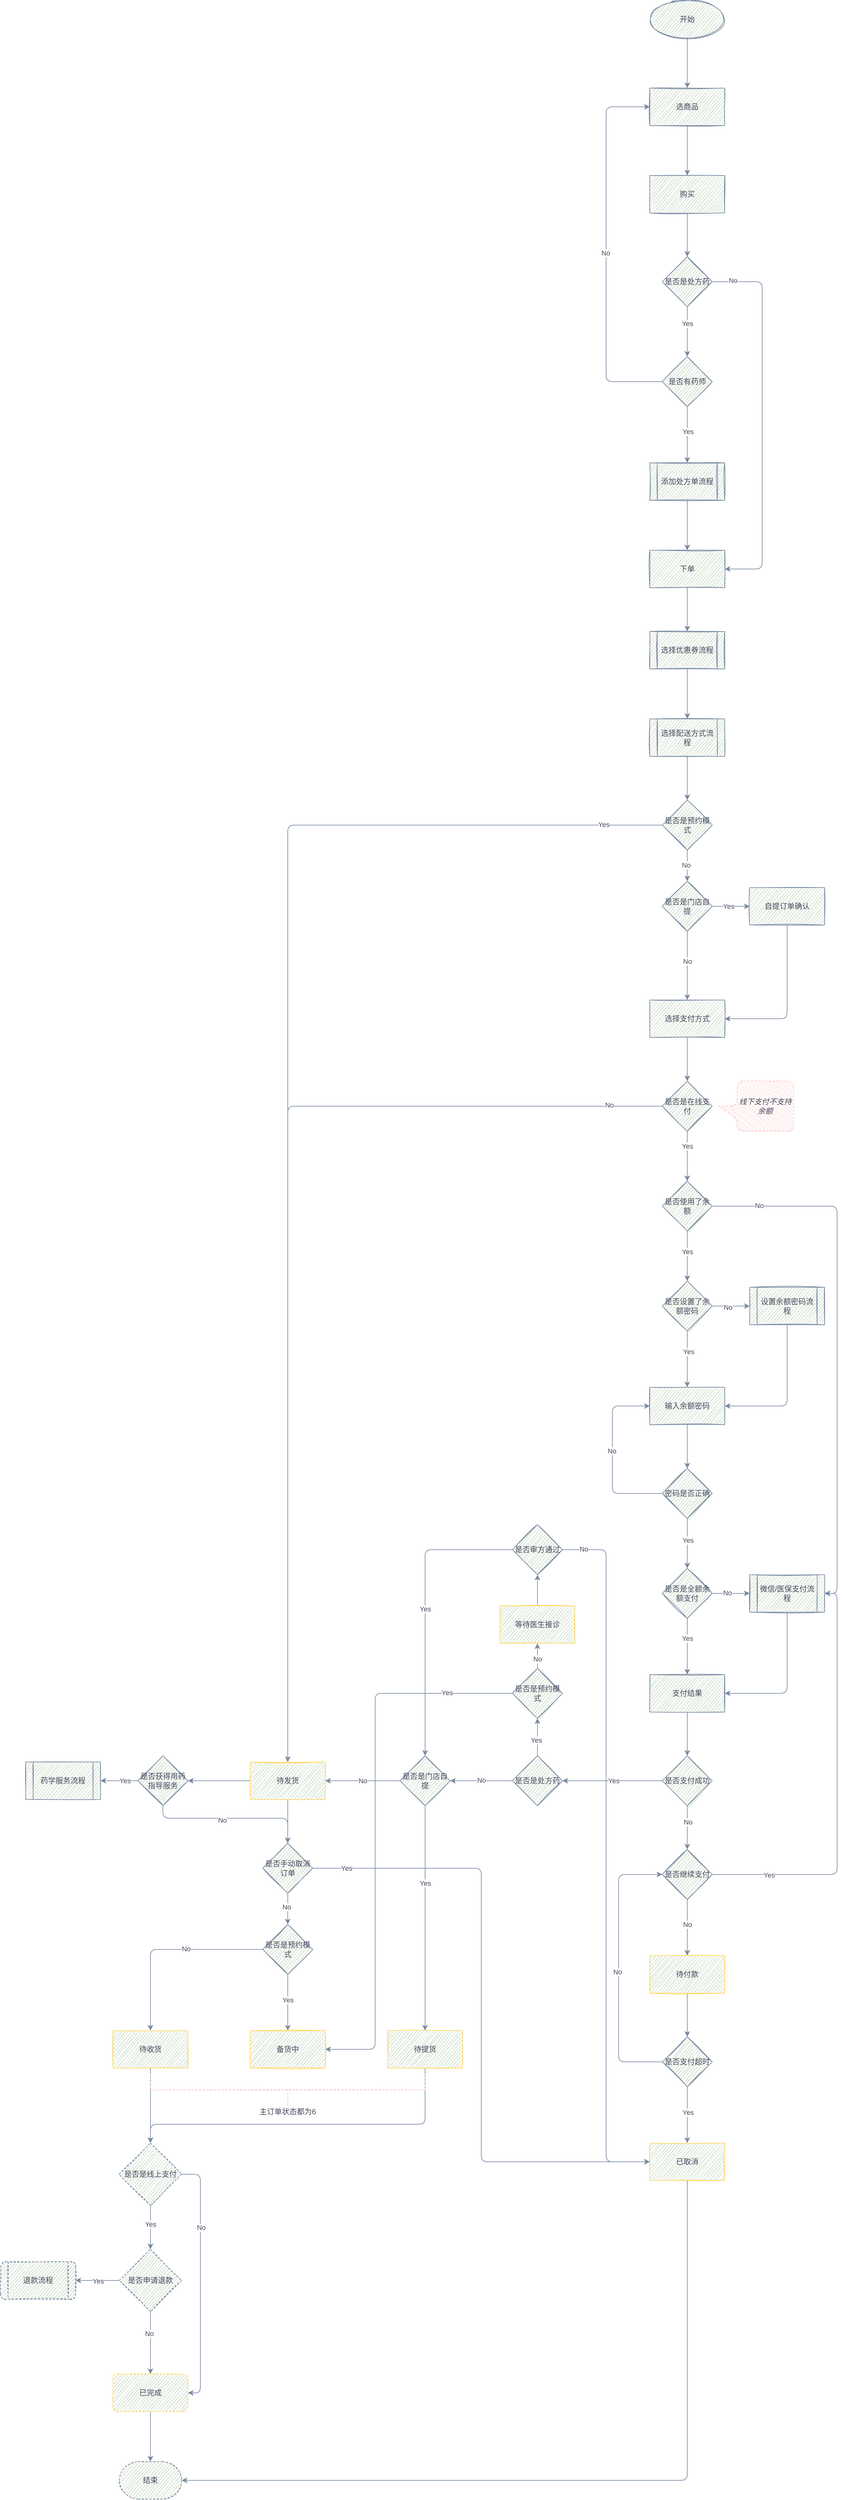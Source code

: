 <mxfile version="14.9.5" type="github">
  <diagram id="C5RBs43oDa-KdzZeNtuy" name="Page-1">
    <mxGraphModel dx="2995" dy="2121" grid="1" gridSize="10" guides="1" tooltips="1" connect="1" arrows="1" fold="1" page="1" pageScale="1" pageWidth="827" pageHeight="1169" math="0" shadow="0">
      <root>
        <mxCell id="WIyWlLk6GJQsqaUBKTNV-0" />
        <mxCell id="WIyWlLk6GJQsqaUBKTNV-1" parent="WIyWlLk6GJQsqaUBKTNV-0" />
        <mxCell id="QECgvXRe7AXAUNzWZ8xF-6" value="" style="edgeStyle=orthogonalEdgeStyle;curved=0;rounded=1;sketch=0;orthogonalLoop=1;jettySize=auto;html=1;fontColor=#46495D;strokeColor=#788AA3;fillColor=#B2C9AB;" edge="1" parent="WIyWlLk6GJQsqaUBKTNV-1" source="QECgvXRe7AXAUNzWZ8xF-1" target="QECgvXRe7AXAUNzWZ8xF-5">
          <mxGeometry relative="1" as="geometry" />
        </mxCell>
        <mxCell id="QECgvXRe7AXAUNzWZ8xF-1" value="开始" style="ellipse;whiteSpace=wrap;html=1;shadow=0;strokeWidth=1;glass=0;sketch=1;fillColor=#B2C9AB;strokeColor=#788AA3;fontColor=#46495D;" vertex="1" parent="WIyWlLk6GJQsqaUBKTNV-1">
          <mxGeometry x="160" y="-250" width="120" height="60" as="geometry" />
        </mxCell>
        <mxCell id="QECgvXRe7AXAUNzWZ8xF-8" value="" style="edgeStyle=orthogonalEdgeStyle;curved=0;rounded=1;sketch=0;orthogonalLoop=1;jettySize=auto;html=1;fontColor=#46495D;strokeColor=#788AA3;fillColor=#B2C9AB;" edge="1" parent="WIyWlLk6GJQsqaUBKTNV-1" source="QECgvXRe7AXAUNzWZ8xF-5" target="QECgvXRe7AXAUNzWZ8xF-7">
          <mxGeometry relative="1" as="geometry" />
        </mxCell>
        <mxCell id="QECgvXRe7AXAUNzWZ8xF-5" value="选商品" style="whiteSpace=wrap;html=1;shadow=0;fontColor=#46495D;strokeColor=#788AA3;strokeWidth=1;fillColor=#B2C9AB;glass=0;sketch=1;" vertex="1" parent="WIyWlLk6GJQsqaUBKTNV-1">
          <mxGeometry x="160" y="-110" width="120" height="60" as="geometry" />
        </mxCell>
        <mxCell id="QECgvXRe7AXAUNzWZ8xF-10" value="" style="edgeStyle=orthogonalEdgeStyle;curved=0;rounded=1;sketch=0;orthogonalLoop=1;jettySize=auto;html=1;fontColor=#46495D;strokeColor=#788AA3;fillColor=#B2C9AB;" edge="1" parent="WIyWlLk6GJQsqaUBKTNV-1" source="QECgvXRe7AXAUNzWZ8xF-7" target="QECgvXRe7AXAUNzWZ8xF-9">
          <mxGeometry relative="1" as="geometry" />
        </mxCell>
        <mxCell id="QECgvXRe7AXAUNzWZ8xF-7" value="购买" style="whiteSpace=wrap;html=1;shadow=0;fontColor=#46495D;strokeColor=#788AA3;strokeWidth=1;fillColor=#B2C9AB;glass=0;sketch=1;" vertex="1" parent="WIyWlLk6GJQsqaUBKTNV-1">
          <mxGeometry x="160" y="30" width="120" height="60" as="geometry" />
        </mxCell>
        <mxCell id="QECgvXRe7AXAUNzWZ8xF-14" value="" style="edgeStyle=orthogonalEdgeStyle;curved=0;rounded=1;sketch=0;orthogonalLoop=1;jettySize=auto;html=1;fontColor=#46495D;strokeColor=#788AA3;fillColor=#B2C9AB;" edge="1" parent="WIyWlLk6GJQsqaUBKTNV-1" source="QECgvXRe7AXAUNzWZ8xF-9" target="QECgvXRe7AXAUNzWZ8xF-13">
          <mxGeometry relative="1" as="geometry" />
        </mxCell>
        <mxCell id="QECgvXRe7AXAUNzWZ8xF-18" value="Yes" style="edgeLabel;html=1;align=center;verticalAlign=middle;resizable=0;points=[];fontColor=#46495D;" vertex="1" connectable="0" parent="QECgvXRe7AXAUNzWZ8xF-14">
          <mxGeometry x="-0.319" relative="1" as="geometry">
            <mxPoint as="offset" />
          </mxGeometry>
        </mxCell>
        <mxCell id="QECgvXRe7AXAUNzWZ8xF-26" style="edgeStyle=orthogonalEdgeStyle;curved=0;rounded=1;sketch=0;orthogonalLoop=1;jettySize=auto;html=1;fontColor=#46495D;strokeColor=#788AA3;fillColor=#B2C9AB;entryX=1;entryY=0.5;entryDx=0;entryDy=0;" edge="1" parent="WIyWlLk6GJQsqaUBKTNV-1" source="QECgvXRe7AXAUNzWZ8xF-9" target="QECgvXRe7AXAUNzWZ8xF-24">
          <mxGeometry relative="1" as="geometry">
            <mxPoint x="330" y="870" as="targetPoint" />
            <Array as="points">
              <mxPoint x="340" y="200" />
              <mxPoint x="340" y="660" />
            </Array>
          </mxGeometry>
        </mxCell>
        <mxCell id="QECgvXRe7AXAUNzWZ8xF-122" value="No" style="edgeLabel;html=1;align=center;verticalAlign=middle;resizable=0;points=[];fontColor=#46495D;" vertex="1" connectable="0" parent="QECgvXRe7AXAUNzWZ8xF-26">
          <mxGeometry x="-0.892" y="2" relative="1" as="geometry">
            <mxPoint as="offset" />
          </mxGeometry>
        </mxCell>
        <mxCell id="QECgvXRe7AXAUNzWZ8xF-9" value="是否是处方药" style="rhombus;whiteSpace=wrap;html=1;shadow=0;fontColor=#46495D;strokeColor=#788AA3;strokeWidth=1;fillColor=#B2C9AB;glass=0;sketch=1;" vertex="1" parent="WIyWlLk6GJQsqaUBKTNV-1">
          <mxGeometry x="180" y="160" width="80" height="80" as="geometry" />
        </mxCell>
        <mxCell id="QECgvXRe7AXAUNzWZ8xF-19" style="edgeStyle=orthogonalEdgeStyle;curved=0;rounded=1;sketch=0;orthogonalLoop=1;jettySize=auto;html=1;fontColor=#46495D;strokeColor=#788AA3;fillColor=#B2C9AB;" edge="1" parent="WIyWlLk6GJQsqaUBKTNV-1" source="QECgvXRe7AXAUNzWZ8xF-13" target="QECgvXRe7AXAUNzWZ8xF-5">
          <mxGeometry relative="1" as="geometry">
            <mxPoint x="90" y="-70" as="targetPoint" />
            <Array as="points">
              <mxPoint x="90" y="360" />
              <mxPoint x="90" y="-80" />
            </Array>
          </mxGeometry>
        </mxCell>
        <mxCell id="QECgvXRe7AXAUNzWZ8xF-20" value="No" style="edgeLabel;html=1;align=center;verticalAlign=middle;resizable=0;points=[];fontColor=#46495D;" vertex="1" connectable="0" parent="QECgvXRe7AXAUNzWZ8xF-19">
          <mxGeometry x="-0.014" y="1" relative="1" as="geometry">
            <mxPoint as="offset" />
          </mxGeometry>
        </mxCell>
        <mxCell id="QECgvXRe7AXAUNzWZ8xF-23" value="" style="edgeStyle=orthogonalEdgeStyle;curved=0;rounded=1;sketch=0;orthogonalLoop=1;jettySize=auto;html=1;fontColor=#46495D;strokeColor=#788AA3;fillColor=#B2C9AB;" edge="1" parent="WIyWlLk6GJQsqaUBKTNV-1" source="QECgvXRe7AXAUNzWZ8xF-13" target="QECgvXRe7AXAUNzWZ8xF-22">
          <mxGeometry relative="1" as="geometry" />
        </mxCell>
        <mxCell id="QECgvXRe7AXAUNzWZ8xF-123" value="Yes" style="edgeLabel;html=1;align=center;verticalAlign=middle;resizable=0;points=[];fontColor=#46495D;" vertex="1" connectable="0" parent="QECgvXRe7AXAUNzWZ8xF-23">
          <mxGeometry x="-0.111" y="1" relative="1" as="geometry">
            <mxPoint as="offset" />
          </mxGeometry>
        </mxCell>
        <mxCell id="QECgvXRe7AXAUNzWZ8xF-13" value="是否有药师" style="rhombus;whiteSpace=wrap;html=1;shadow=0;fontColor=#46495D;strokeColor=#788AA3;strokeWidth=1;fillColor=#B2C9AB;glass=0;sketch=1;" vertex="1" parent="WIyWlLk6GJQsqaUBKTNV-1">
          <mxGeometry x="180" y="320" width="80" height="80" as="geometry" />
        </mxCell>
        <mxCell id="QECgvXRe7AXAUNzWZ8xF-25" value="" style="edgeStyle=orthogonalEdgeStyle;curved=0;rounded=1;sketch=0;orthogonalLoop=1;jettySize=auto;html=1;fontColor=#46495D;strokeColor=#788AA3;fillColor=#B2C9AB;" edge="1" parent="WIyWlLk6GJQsqaUBKTNV-1" source="QECgvXRe7AXAUNzWZ8xF-22" target="QECgvXRe7AXAUNzWZ8xF-24">
          <mxGeometry relative="1" as="geometry" />
        </mxCell>
        <mxCell id="QECgvXRe7AXAUNzWZ8xF-22" value="添加处方单流程" style="shape=process;whiteSpace=wrap;html=1;backgroundOutline=1;shadow=0;fontColor=#46495D;strokeColor=#788AA3;strokeWidth=1;fillColor=#B2C9AB;glass=0;sketch=1;" vertex="1" parent="WIyWlLk6GJQsqaUBKTNV-1">
          <mxGeometry x="160" y="490" width="120" height="60" as="geometry" />
        </mxCell>
        <mxCell id="QECgvXRe7AXAUNzWZ8xF-114" style="edgeStyle=orthogonalEdgeStyle;curved=0;rounded=1;sketch=0;orthogonalLoop=1;jettySize=auto;html=1;entryX=0.5;entryY=0;entryDx=0;entryDy=0;fontColor=#46495D;strokeColor=#788AA3;fillColor=#B2C9AB;" edge="1" parent="WIyWlLk6GJQsqaUBKTNV-1" source="QECgvXRe7AXAUNzWZ8xF-24" target="QECgvXRe7AXAUNzWZ8xF-33">
          <mxGeometry relative="1" as="geometry" />
        </mxCell>
        <mxCell id="QECgvXRe7AXAUNzWZ8xF-24" value="下单" style="whiteSpace=wrap;html=1;shadow=0;fontColor=#46495D;strokeColor=#788AA3;strokeWidth=1;fillColor=#B2C9AB;glass=0;sketch=1;" vertex="1" parent="WIyWlLk6GJQsqaUBKTNV-1">
          <mxGeometry x="160" y="630" width="120" height="60" as="geometry" />
        </mxCell>
        <mxCell id="QECgvXRe7AXAUNzWZ8xF-140" value="" style="edgeStyle=orthogonalEdgeStyle;curved=0;rounded=1;sketch=0;orthogonalLoop=1;jettySize=auto;html=1;fontColor=#46495D;strokeColor=#788AA3;fillColor=#B2C9AB;" edge="1" parent="WIyWlLk6GJQsqaUBKTNV-1" source="QECgvXRe7AXAUNzWZ8xF-33" target="QECgvXRe7AXAUNzWZ8xF-139">
          <mxGeometry relative="1" as="geometry" />
        </mxCell>
        <mxCell id="QECgvXRe7AXAUNzWZ8xF-33" value="选择优惠券流程" style="shape=process;whiteSpace=wrap;html=1;backgroundOutline=1;shadow=0;fontColor=#46495D;strokeColor=#788AA3;strokeWidth=1;fillColor=#B2C9AB;glass=0;sketch=1;" vertex="1" parent="WIyWlLk6GJQsqaUBKTNV-1">
          <mxGeometry x="160" y="760" width="120" height="60" as="geometry" />
        </mxCell>
        <mxCell id="QECgvXRe7AXAUNzWZ8xF-42" value="" style="edgeStyle=orthogonalEdgeStyle;curved=0;rounded=1;sketch=0;orthogonalLoop=1;jettySize=auto;html=1;fontColor=#46495D;strokeColor=#788AA3;fillColor=#B2C9AB;" edge="1" parent="WIyWlLk6GJQsqaUBKTNV-1" source="QECgvXRe7AXAUNzWZ8xF-35" target="QECgvXRe7AXAUNzWZ8xF-41">
          <mxGeometry relative="1" as="geometry" />
        </mxCell>
        <mxCell id="QECgvXRe7AXAUNzWZ8xF-35" value="选择支付方式" style="whiteSpace=wrap;html=1;shadow=0;fontColor=#46495D;strokeColor=#788AA3;strokeWidth=1;fillColor=#B2C9AB;glass=0;sketch=1;" vertex="1" parent="WIyWlLk6GJQsqaUBKTNV-1">
          <mxGeometry x="160" y="1350" width="120" height="60" as="geometry" />
        </mxCell>
        <mxCell id="QECgvXRe7AXAUNzWZ8xF-47" value="" style="edgeStyle=orthogonalEdgeStyle;curved=0;rounded=1;sketch=0;orthogonalLoop=1;jettySize=auto;html=1;fontColor=#46495D;strokeColor=#788AA3;fillColor=#B2C9AB;" edge="1" parent="WIyWlLk6GJQsqaUBKTNV-1" source="QECgvXRe7AXAUNzWZ8xF-41" target="QECgvXRe7AXAUNzWZ8xF-46">
          <mxGeometry relative="1" as="geometry" />
        </mxCell>
        <mxCell id="QECgvXRe7AXAUNzWZ8xF-48" value="Yes" style="edgeLabel;html=1;align=center;verticalAlign=middle;resizable=0;points=[];fontColor=#46495D;" vertex="1" connectable="0" parent="QECgvXRe7AXAUNzWZ8xF-47">
          <mxGeometry x="-0.407" y="1" relative="1" as="geometry">
            <mxPoint x="-1" as="offset" />
          </mxGeometry>
        </mxCell>
        <mxCell id="QECgvXRe7AXAUNzWZ8xF-111" style="edgeStyle=orthogonalEdgeStyle;curved=0;rounded=1;sketch=0;orthogonalLoop=1;jettySize=auto;html=1;fontColor=#46495D;strokeColor=#788AA3;fillColor=#B2C9AB;entryX=0.5;entryY=0;entryDx=0;entryDy=0;" edge="1" parent="WIyWlLk6GJQsqaUBKTNV-1" source="QECgvXRe7AXAUNzWZ8xF-41" target="QECgvXRe7AXAUNzWZ8xF-108">
          <mxGeometry relative="1" as="geometry">
            <mxPoint x="40" y="2230" as="targetPoint" />
          </mxGeometry>
        </mxCell>
        <mxCell id="QECgvXRe7AXAUNzWZ8xF-112" value="No" style="edgeLabel;html=1;align=center;verticalAlign=middle;resizable=0;points=[];fontColor=#46495D;" vertex="1" connectable="0" parent="QECgvXRe7AXAUNzWZ8xF-111">
          <mxGeometry x="-0.897" y="-2" relative="1" as="geometry">
            <mxPoint as="offset" />
          </mxGeometry>
        </mxCell>
        <mxCell id="QECgvXRe7AXAUNzWZ8xF-41" value="是否是在线支付" style="rhombus;whiteSpace=wrap;html=1;shadow=0;fontColor=#46495D;strokeColor=#788AA3;strokeWidth=1;fillColor=#B2C9AB;glass=0;sketch=1;" vertex="1" parent="WIyWlLk6GJQsqaUBKTNV-1">
          <mxGeometry x="180" y="1480" width="80" height="80" as="geometry" />
        </mxCell>
        <mxCell id="QECgvXRe7AXAUNzWZ8xF-52" value="" style="edgeStyle=orthogonalEdgeStyle;curved=0;rounded=1;sketch=0;orthogonalLoop=1;jettySize=auto;html=1;fontColor=#46495D;strokeColor=#788AA3;fillColor=#B2C9AB;" edge="1" parent="WIyWlLk6GJQsqaUBKTNV-1" source="QECgvXRe7AXAUNzWZ8xF-46" target="QECgvXRe7AXAUNzWZ8xF-51">
          <mxGeometry relative="1" as="geometry" />
        </mxCell>
        <mxCell id="QECgvXRe7AXAUNzWZ8xF-53" value="Yes" style="edgeLabel;html=1;align=center;verticalAlign=middle;resizable=0;points=[];fontColor=#46495D;" vertex="1" connectable="0" parent="QECgvXRe7AXAUNzWZ8xF-52">
          <mxGeometry x="-0.172" relative="1" as="geometry">
            <mxPoint as="offset" />
          </mxGeometry>
        </mxCell>
        <mxCell id="QECgvXRe7AXAUNzWZ8xF-84" style="edgeStyle=orthogonalEdgeStyle;curved=0;rounded=1;sketch=0;orthogonalLoop=1;jettySize=auto;html=1;fontColor=#46495D;strokeColor=#788AA3;fillColor=#B2C9AB;entryX=1;entryY=0.5;entryDx=0;entryDy=0;" edge="1" parent="WIyWlLk6GJQsqaUBKTNV-1" source="QECgvXRe7AXAUNzWZ8xF-46" target="QECgvXRe7AXAUNzWZ8xF-81">
          <mxGeometry relative="1" as="geometry">
            <mxPoint x="520" y="2290" as="targetPoint" />
          </mxGeometry>
        </mxCell>
        <mxCell id="QECgvXRe7AXAUNzWZ8xF-86" value="No" style="edgeLabel;html=1;align=center;verticalAlign=middle;resizable=0;points=[];fontColor=#46495D;" vertex="1" connectable="0" parent="QECgvXRe7AXAUNzWZ8xF-84">
          <mxGeometry x="-0.821" y="1" relative="1" as="geometry">
            <mxPoint as="offset" />
          </mxGeometry>
        </mxCell>
        <mxCell id="QECgvXRe7AXAUNzWZ8xF-46" value="是否使用了余额" style="rhombus;whiteSpace=wrap;html=1;shadow=0;fontColor=#46495D;strokeColor=#788AA3;strokeWidth=1;fillColor=#B2C9AB;glass=0;sketch=1;" vertex="1" parent="WIyWlLk6GJQsqaUBKTNV-1">
          <mxGeometry x="180" y="1640" width="80" height="80" as="geometry" />
        </mxCell>
        <mxCell id="QECgvXRe7AXAUNzWZ8xF-62" value="" style="edgeStyle=orthogonalEdgeStyle;curved=0;rounded=1;sketch=0;orthogonalLoop=1;jettySize=auto;html=1;fontColor=#46495D;strokeColor=#788AA3;fillColor=#B2C9AB;" edge="1" parent="WIyWlLk6GJQsqaUBKTNV-1" source="QECgvXRe7AXAUNzWZ8xF-51" target="QECgvXRe7AXAUNzWZ8xF-61">
          <mxGeometry relative="1" as="geometry" />
        </mxCell>
        <mxCell id="QECgvXRe7AXAUNzWZ8xF-63" value="Yes" style="edgeLabel;html=1;align=center;verticalAlign=middle;resizable=0;points=[];fontColor=#46495D;" vertex="1" connectable="0" parent="QECgvXRe7AXAUNzWZ8xF-62">
          <mxGeometry x="-0.264" y="2" relative="1" as="geometry">
            <mxPoint as="offset" />
          </mxGeometry>
        </mxCell>
        <mxCell id="QECgvXRe7AXAUNzWZ8xF-65" value="" style="edgeStyle=orthogonalEdgeStyle;curved=0;rounded=1;sketch=0;orthogonalLoop=1;jettySize=auto;html=1;fontColor=#46495D;strokeColor=#788AA3;fillColor=#B2C9AB;" edge="1" parent="WIyWlLk6GJQsqaUBKTNV-1" source="QECgvXRe7AXAUNzWZ8xF-51" target="QECgvXRe7AXAUNzWZ8xF-64">
          <mxGeometry relative="1" as="geometry" />
        </mxCell>
        <mxCell id="QECgvXRe7AXAUNzWZ8xF-232" value="No" style="edgeLabel;html=1;align=center;verticalAlign=middle;resizable=0;points=[];fontColor=#46495D;" vertex="1" connectable="0" parent="QECgvXRe7AXAUNzWZ8xF-65">
          <mxGeometry x="-0.167" y="-2" relative="1" as="geometry">
            <mxPoint as="offset" />
          </mxGeometry>
        </mxCell>
        <mxCell id="QECgvXRe7AXAUNzWZ8xF-51" value="是否设置了余额密码" style="rhombus;whiteSpace=wrap;html=1;shadow=0;fontColor=#46495D;strokeColor=#788AA3;strokeWidth=1;fillColor=#B2C9AB;glass=0;sketch=1;" vertex="1" parent="WIyWlLk6GJQsqaUBKTNV-1">
          <mxGeometry x="180" y="1800" width="80" height="80" as="geometry" />
        </mxCell>
        <mxCell id="QECgvXRe7AXAUNzWZ8xF-68" value="" style="edgeStyle=orthogonalEdgeStyle;curved=0;rounded=1;sketch=0;orthogonalLoop=1;jettySize=auto;html=1;fontColor=#46495D;strokeColor=#788AA3;fillColor=#B2C9AB;" edge="1" parent="WIyWlLk6GJQsqaUBKTNV-1" source="QECgvXRe7AXAUNzWZ8xF-61" target="QECgvXRe7AXAUNzWZ8xF-67">
          <mxGeometry relative="1" as="geometry" />
        </mxCell>
        <mxCell id="QECgvXRe7AXAUNzWZ8xF-61" value="输入余额密码" style="whiteSpace=wrap;html=1;shadow=0;fontColor=#46495D;strokeColor=#788AA3;strokeWidth=1;fillColor=#B2C9AB;glass=0;sketch=1;" vertex="1" parent="WIyWlLk6GJQsqaUBKTNV-1">
          <mxGeometry x="160" y="1970" width="120" height="60" as="geometry" />
        </mxCell>
        <mxCell id="QECgvXRe7AXAUNzWZ8xF-66" style="edgeStyle=orthogonalEdgeStyle;curved=0;rounded=1;sketch=0;orthogonalLoop=1;jettySize=auto;html=1;fontColor=#46495D;strokeColor=#788AA3;fillColor=#B2C9AB;entryX=1;entryY=0.5;entryDx=0;entryDy=0;" edge="1" parent="WIyWlLk6GJQsqaUBKTNV-1" source="QECgvXRe7AXAUNzWZ8xF-64" target="QECgvXRe7AXAUNzWZ8xF-61">
          <mxGeometry relative="1" as="geometry">
            <mxPoint x="380" y="2000" as="targetPoint" />
            <Array as="points">
              <mxPoint x="380" y="2000" />
            </Array>
          </mxGeometry>
        </mxCell>
        <mxCell id="QECgvXRe7AXAUNzWZ8xF-64" value="设置余额密码流程" style="shape=process;whiteSpace=wrap;html=1;backgroundOutline=1;shadow=0;fontColor=#46495D;strokeColor=#788AA3;strokeWidth=1;fillColor=#B2C9AB;glass=0;sketch=1;" vertex="1" parent="WIyWlLk6GJQsqaUBKTNV-1">
          <mxGeometry x="320" y="1810" width="120" height="60" as="geometry" />
        </mxCell>
        <mxCell id="QECgvXRe7AXAUNzWZ8xF-71" value="" style="edgeStyle=orthogonalEdgeStyle;curved=0;rounded=1;sketch=0;orthogonalLoop=1;jettySize=auto;html=1;fontColor=#46495D;strokeColor=#788AA3;fillColor=#B2C9AB;" edge="1" parent="WIyWlLk6GJQsqaUBKTNV-1" source="QECgvXRe7AXAUNzWZ8xF-67" target="QECgvXRe7AXAUNzWZ8xF-70">
          <mxGeometry relative="1" as="geometry" />
        </mxCell>
        <mxCell id="QECgvXRe7AXAUNzWZ8xF-72" value="Yes" style="edgeLabel;html=1;align=center;verticalAlign=middle;resizable=0;points=[];fontColor=#46495D;" vertex="1" connectable="0" parent="QECgvXRe7AXAUNzWZ8xF-71">
          <mxGeometry x="-0.143" y="1" relative="1" as="geometry">
            <mxPoint as="offset" />
          </mxGeometry>
        </mxCell>
        <mxCell id="QECgvXRe7AXAUNzWZ8xF-74" style="edgeStyle=orthogonalEdgeStyle;curved=0;rounded=1;sketch=0;orthogonalLoop=1;jettySize=auto;html=1;fontColor=#46495D;strokeColor=#788AA3;fillColor=#B2C9AB;" edge="1" parent="WIyWlLk6GJQsqaUBKTNV-1" source="QECgvXRe7AXAUNzWZ8xF-67">
          <mxGeometry relative="1" as="geometry">
            <mxPoint x="160" y="2000" as="targetPoint" />
            <Array as="points">
              <mxPoint x="100" y="2140" />
            </Array>
          </mxGeometry>
        </mxCell>
        <mxCell id="QECgvXRe7AXAUNzWZ8xF-75" value="No" style="edgeLabel;html=1;align=center;verticalAlign=middle;resizable=0;points=[];fontColor=#46495D;" vertex="1" connectable="0" parent="QECgvXRe7AXAUNzWZ8xF-74">
          <mxGeometry x="0.058" y="1" relative="1" as="geometry">
            <mxPoint as="offset" />
          </mxGeometry>
        </mxCell>
        <mxCell id="QECgvXRe7AXAUNzWZ8xF-67" value="密码是否正确" style="rhombus;whiteSpace=wrap;html=1;shadow=0;fontColor=#46495D;strokeColor=#788AA3;strokeWidth=1;fillColor=#B2C9AB;glass=0;sketch=1;" vertex="1" parent="WIyWlLk6GJQsqaUBKTNV-1">
          <mxGeometry x="180" y="2100" width="80" height="80" as="geometry" />
        </mxCell>
        <mxCell id="QECgvXRe7AXAUNzWZ8xF-77" value="" style="edgeStyle=orthogonalEdgeStyle;curved=0;rounded=1;sketch=0;orthogonalLoop=1;jettySize=auto;html=1;fontColor=#46495D;strokeColor=#788AA3;fillColor=#B2C9AB;" edge="1" parent="WIyWlLk6GJQsqaUBKTNV-1" source="QECgvXRe7AXAUNzWZ8xF-70" target="QECgvXRe7AXAUNzWZ8xF-76">
          <mxGeometry relative="1" as="geometry" />
        </mxCell>
        <mxCell id="QECgvXRe7AXAUNzWZ8xF-78" value="Yes" style="edgeLabel;html=1;align=center;verticalAlign=middle;resizable=0;points=[];fontColor=#46495D;" vertex="1" connectable="0" parent="QECgvXRe7AXAUNzWZ8xF-77">
          <mxGeometry x="-0.29" relative="1" as="geometry">
            <mxPoint as="offset" />
          </mxGeometry>
        </mxCell>
        <mxCell id="QECgvXRe7AXAUNzWZ8xF-82" value="" style="edgeStyle=orthogonalEdgeStyle;curved=0;rounded=1;sketch=0;orthogonalLoop=1;jettySize=auto;html=1;fontColor=#46495D;strokeColor=#788AA3;fillColor=#B2C9AB;" edge="1" parent="WIyWlLk6GJQsqaUBKTNV-1" source="QECgvXRe7AXAUNzWZ8xF-70" target="QECgvXRe7AXAUNzWZ8xF-81">
          <mxGeometry relative="1" as="geometry" />
        </mxCell>
        <mxCell id="QECgvXRe7AXAUNzWZ8xF-83" value="No" style="edgeLabel;html=1;align=center;verticalAlign=middle;resizable=0;points=[];fontColor=#46495D;" vertex="1" connectable="0" parent="QECgvXRe7AXAUNzWZ8xF-82">
          <mxGeometry x="-0.222" y="1" relative="1" as="geometry">
            <mxPoint as="offset" />
          </mxGeometry>
        </mxCell>
        <mxCell id="QECgvXRe7AXAUNzWZ8xF-70" value="是否是全额余额支付" style="rhombus;whiteSpace=wrap;html=1;shadow=0;fontColor=#46495D;strokeColor=#788AA3;strokeWidth=1;fillColor=#B2C9AB;glass=0;sketch=1;" vertex="1" parent="WIyWlLk6GJQsqaUBKTNV-1">
          <mxGeometry x="180" y="2260" width="80" height="80" as="geometry" />
        </mxCell>
        <mxCell id="QECgvXRe7AXAUNzWZ8xF-105" value="" style="edgeStyle=orthogonalEdgeStyle;curved=0;rounded=1;sketch=0;orthogonalLoop=1;jettySize=auto;html=1;fontColor=#46495D;strokeColor=#788AA3;fillColor=#B2C9AB;" edge="1" parent="WIyWlLk6GJQsqaUBKTNV-1" source="QECgvXRe7AXAUNzWZ8xF-76" target="QECgvXRe7AXAUNzWZ8xF-104">
          <mxGeometry relative="1" as="geometry" />
        </mxCell>
        <mxCell id="QECgvXRe7AXAUNzWZ8xF-76" value="支付结果" style="whiteSpace=wrap;html=1;shadow=0;fontColor=#46495D;strokeColor=#788AA3;strokeWidth=1;fillColor=#B2C9AB;glass=0;sketch=1;" vertex="1" parent="WIyWlLk6GJQsqaUBKTNV-1">
          <mxGeometry x="160" y="2430" width="120" height="60" as="geometry" />
        </mxCell>
        <mxCell id="QECgvXRe7AXAUNzWZ8xF-87" style="edgeStyle=orthogonalEdgeStyle;curved=0;rounded=1;sketch=0;orthogonalLoop=1;jettySize=auto;html=1;fontColor=#46495D;strokeColor=#788AA3;fillColor=#B2C9AB;entryX=1;entryY=0.5;entryDx=0;entryDy=0;" edge="1" parent="WIyWlLk6GJQsqaUBKTNV-1" source="QECgvXRe7AXAUNzWZ8xF-81" target="QECgvXRe7AXAUNzWZ8xF-76">
          <mxGeometry relative="1" as="geometry">
            <mxPoint x="370" y="2520" as="targetPoint" />
            <Array as="points">
              <mxPoint x="380" y="2460" />
            </Array>
          </mxGeometry>
        </mxCell>
        <mxCell id="QECgvXRe7AXAUNzWZ8xF-81" value="微信/医保支付流程" style="shape=process;whiteSpace=wrap;html=1;backgroundOutline=1;shadow=0;fontColor=#46495D;strokeColor=#788AA3;strokeWidth=1;fillColor=#B2C9AB;glass=0;sketch=1;" vertex="1" parent="WIyWlLk6GJQsqaUBKTNV-1">
          <mxGeometry x="320" y="2270" width="120" height="60" as="geometry" />
        </mxCell>
        <mxCell id="QECgvXRe7AXAUNzWZ8xF-93" value="" style="edgeStyle=orthogonalEdgeStyle;curved=0;rounded=1;sketch=0;orthogonalLoop=1;jettySize=auto;html=1;fontColor=#46495D;strokeColor=#788AA3;fillColor=#B2C9AB;" edge="1" parent="WIyWlLk6GJQsqaUBKTNV-1" source="QECgvXRe7AXAUNzWZ8xF-88" target="QECgvXRe7AXAUNzWZ8xF-92">
          <mxGeometry relative="1" as="geometry" />
        </mxCell>
        <mxCell id="QECgvXRe7AXAUNzWZ8xF-95" value="No" style="edgeLabel;html=1;align=center;verticalAlign=middle;resizable=0;points=[];fontColor=#46495D;" vertex="1" connectable="0" parent="QECgvXRe7AXAUNzWZ8xF-93">
          <mxGeometry x="-0.111" relative="1" as="geometry">
            <mxPoint as="offset" />
          </mxGeometry>
        </mxCell>
        <mxCell id="QECgvXRe7AXAUNzWZ8xF-94" style="edgeStyle=orthogonalEdgeStyle;curved=0;rounded=1;sketch=0;orthogonalLoop=1;jettySize=auto;html=1;entryX=1;entryY=0.5;entryDx=0;entryDy=0;fontColor=#46495D;strokeColor=#788AA3;fillColor=#B2C9AB;" edge="1" parent="WIyWlLk6GJQsqaUBKTNV-1" source="QECgvXRe7AXAUNzWZ8xF-88" target="QECgvXRe7AXAUNzWZ8xF-81">
          <mxGeometry relative="1" as="geometry" />
        </mxCell>
        <mxCell id="QECgvXRe7AXAUNzWZ8xF-96" value="Yes" style="edgeLabel;html=1;align=center;verticalAlign=middle;resizable=0;points=[];fontColor=#46495D;" vertex="1" connectable="0" parent="QECgvXRe7AXAUNzWZ8xF-94">
          <mxGeometry x="-0.73" y="-1" relative="1" as="geometry">
            <mxPoint as="offset" />
          </mxGeometry>
        </mxCell>
        <mxCell id="QECgvXRe7AXAUNzWZ8xF-88" value="是否继续支付" style="rhombus;whiteSpace=wrap;html=1;shadow=0;fontColor=#46495D;strokeColor=#788AA3;strokeWidth=1;fillColor=#B2C9AB;glass=0;sketch=1;" vertex="1" parent="WIyWlLk6GJQsqaUBKTNV-1">
          <mxGeometry x="180" y="2710" width="80" height="80" as="geometry" />
        </mxCell>
        <mxCell id="QECgvXRe7AXAUNzWZ8xF-98" value="" style="edgeStyle=orthogonalEdgeStyle;curved=0;rounded=1;sketch=0;orthogonalLoop=1;jettySize=auto;html=1;fontColor=#46495D;strokeColor=#788AA3;fillColor=#B2C9AB;" edge="1" parent="WIyWlLk6GJQsqaUBKTNV-1" source="QECgvXRe7AXAUNzWZ8xF-92" target="QECgvXRe7AXAUNzWZ8xF-97">
          <mxGeometry relative="1" as="geometry" />
        </mxCell>
        <mxCell id="QECgvXRe7AXAUNzWZ8xF-92" value="待付款" style="whiteSpace=wrap;html=1;shadow=0;fontColor=#46495D;strokeWidth=1;fillColor=#B2C9AB;glass=0;sketch=1;strokeColor=#FFD966;" vertex="1" parent="WIyWlLk6GJQsqaUBKTNV-1">
          <mxGeometry x="160" y="2880" width="120" height="60" as="geometry" />
        </mxCell>
        <mxCell id="QECgvXRe7AXAUNzWZ8xF-99" style="edgeStyle=orthogonalEdgeStyle;curved=0;rounded=1;sketch=0;orthogonalLoop=1;jettySize=auto;html=1;fontColor=#46495D;strokeColor=#788AA3;fillColor=#B2C9AB;entryX=0;entryY=0.5;entryDx=0;entryDy=0;entryPerimeter=0;" edge="1" parent="WIyWlLk6GJQsqaUBKTNV-1" source="QECgvXRe7AXAUNzWZ8xF-97" target="QECgvXRe7AXAUNzWZ8xF-88">
          <mxGeometry relative="1" as="geometry">
            <mxPoint x="80" y="2750" as="targetPoint" />
            <Array as="points">
              <mxPoint x="110" y="3050" />
              <mxPoint x="110" y="2750" />
            </Array>
          </mxGeometry>
        </mxCell>
        <mxCell id="QECgvXRe7AXAUNzWZ8xF-100" value="No" style="edgeLabel;html=1;align=center;verticalAlign=middle;resizable=0;points=[];fontColor=#46495D;" vertex="1" connectable="0" parent="QECgvXRe7AXAUNzWZ8xF-99">
          <mxGeometry x="-0.026" y="2" relative="1" as="geometry">
            <mxPoint as="offset" />
          </mxGeometry>
        </mxCell>
        <mxCell id="QECgvXRe7AXAUNzWZ8xF-102" value="" style="edgeStyle=orthogonalEdgeStyle;curved=0;rounded=1;sketch=0;orthogonalLoop=1;jettySize=auto;html=1;fontColor=#46495D;strokeColor=#788AA3;fillColor=#B2C9AB;" edge="1" parent="WIyWlLk6GJQsqaUBKTNV-1" source="QECgvXRe7AXAUNzWZ8xF-97" target="QECgvXRe7AXAUNzWZ8xF-101">
          <mxGeometry relative="1" as="geometry" />
        </mxCell>
        <mxCell id="QECgvXRe7AXAUNzWZ8xF-103" value="Yes" style="edgeLabel;html=1;align=center;verticalAlign=middle;resizable=0;points=[];fontColor=#46495D;" vertex="1" connectable="0" parent="QECgvXRe7AXAUNzWZ8xF-102">
          <mxGeometry x="-0.085" y="1" relative="1" as="geometry">
            <mxPoint as="offset" />
          </mxGeometry>
        </mxCell>
        <mxCell id="QECgvXRe7AXAUNzWZ8xF-97" value="是否支付超时" style="rhombus;whiteSpace=wrap;html=1;shadow=0;fontColor=#46495D;strokeColor=#788AA3;strokeWidth=1;fillColor=#B2C9AB;glass=0;sketch=1;" vertex="1" parent="WIyWlLk6GJQsqaUBKTNV-1">
          <mxGeometry x="180" y="3010" width="80" height="80" as="geometry" />
        </mxCell>
        <mxCell id="QECgvXRe7AXAUNzWZ8xF-235" style="edgeStyle=orthogonalEdgeStyle;curved=0;rounded=1;sketch=0;orthogonalLoop=1;jettySize=auto;html=1;fontColor=#46495D;strokeColor=#788AA3;fillColor=#B2C9AB;entryX=1;entryY=0.5;entryDx=0;entryDy=0;entryPerimeter=0;" edge="1" parent="WIyWlLk6GJQsqaUBKTNV-1" source="QECgvXRe7AXAUNzWZ8xF-101" target="QECgvXRe7AXAUNzWZ8xF-236">
          <mxGeometry relative="1" as="geometry">
            <mxPoint x="-580" y="3720" as="targetPoint" />
            <Array as="points">
              <mxPoint x="220" y="3720" />
            </Array>
          </mxGeometry>
        </mxCell>
        <mxCell id="QECgvXRe7AXAUNzWZ8xF-101" value="已取消" style="whiteSpace=wrap;html=1;shadow=0;fontColor=#46495D;strokeWidth=1;fillColor=#B2C9AB;glass=0;sketch=1;strokeColor=#FFD966;" vertex="1" parent="WIyWlLk6GJQsqaUBKTNV-1">
          <mxGeometry x="160" y="3180" width="120" height="60" as="geometry" />
        </mxCell>
        <mxCell id="QECgvXRe7AXAUNzWZ8xF-106" style="edgeStyle=orthogonalEdgeStyle;curved=0;rounded=1;sketch=0;orthogonalLoop=1;jettySize=auto;html=1;entryX=0.5;entryY=0;entryDx=0;entryDy=0;fontColor=#46495D;strokeColor=#788AA3;fillColor=#B2C9AB;" edge="1" parent="WIyWlLk6GJQsqaUBKTNV-1" source="QECgvXRe7AXAUNzWZ8xF-104" target="QECgvXRe7AXAUNzWZ8xF-88">
          <mxGeometry relative="1" as="geometry" />
        </mxCell>
        <mxCell id="QECgvXRe7AXAUNzWZ8xF-107" value="No" style="edgeLabel;html=1;align=center;verticalAlign=middle;resizable=0;points=[];fontColor=#46495D;" vertex="1" connectable="0" parent="QECgvXRe7AXAUNzWZ8xF-106">
          <mxGeometry x="-0.261" y="1" relative="1" as="geometry">
            <mxPoint as="offset" />
          </mxGeometry>
        </mxCell>
        <mxCell id="QECgvXRe7AXAUNzWZ8xF-174" value="" style="edgeStyle=orthogonalEdgeStyle;curved=0;rounded=1;sketch=0;orthogonalLoop=1;jettySize=auto;html=1;fontColor=#46495D;strokeColor=#788AA3;fillColor=#B2C9AB;" edge="1" parent="WIyWlLk6GJQsqaUBKTNV-1" source="QECgvXRe7AXAUNzWZ8xF-104" target="QECgvXRe7AXAUNzWZ8xF-173">
          <mxGeometry relative="1" as="geometry" />
        </mxCell>
        <mxCell id="QECgvXRe7AXAUNzWZ8xF-175" value="Yes" style="edgeLabel;html=1;align=center;verticalAlign=middle;resizable=0;points=[];fontColor=#46495D;" vertex="1" connectable="0" parent="QECgvXRe7AXAUNzWZ8xF-174">
          <mxGeometry x="-0.021" relative="1" as="geometry">
            <mxPoint as="offset" />
          </mxGeometry>
        </mxCell>
        <mxCell id="QECgvXRe7AXAUNzWZ8xF-104" value="是否支付成功" style="rhombus;whiteSpace=wrap;html=1;shadow=0;fontColor=#46495D;strokeColor=#788AA3;strokeWidth=1;fillColor=#B2C9AB;glass=0;sketch=1;" vertex="1" parent="WIyWlLk6GJQsqaUBKTNV-1">
          <mxGeometry x="180" y="2560" width="80" height="80" as="geometry" />
        </mxCell>
        <mxCell id="QECgvXRe7AXAUNzWZ8xF-125" value="" style="edgeStyle=orthogonalEdgeStyle;curved=0;rounded=1;sketch=0;orthogonalLoop=1;jettySize=auto;html=1;fontColor=#46495D;strokeColor=#788AA3;fillColor=#B2C9AB;" edge="1" parent="WIyWlLk6GJQsqaUBKTNV-1" source="QECgvXRe7AXAUNzWZ8xF-108" target="QECgvXRe7AXAUNzWZ8xF-124">
          <mxGeometry relative="1" as="geometry" />
        </mxCell>
        <mxCell id="QECgvXRe7AXAUNzWZ8xF-202" value="" style="edgeStyle=orthogonalEdgeStyle;curved=0;rounded=1;sketch=0;orthogonalLoop=1;jettySize=auto;html=1;fontColor=#46495D;strokeColor=#788AA3;fillColor=#B2C9AB;" edge="1" parent="WIyWlLk6GJQsqaUBKTNV-1" source="QECgvXRe7AXAUNzWZ8xF-108" target="QECgvXRe7AXAUNzWZ8xF-201">
          <mxGeometry relative="1" as="geometry" />
        </mxCell>
        <mxCell id="QECgvXRe7AXAUNzWZ8xF-108" value="待发货" style="whiteSpace=wrap;html=1;shadow=0;fontColor=#46495D;strokeWidth=1;fillColor=#B2C9AB;glass=0;sketch=1;fillStyle=auto;strokeColor=#FFD966;" vertex="1" parent="WIyWlLk6GJQsqaUBKTNV-1">
          <mxGeometry x="-480" y="2570" width="120" height="60" as="geometry" />
        </mxCell>
        <mxCell id="QECgvXRe7AXAUNzWZ8xF-116" style="edgeStyle=orthogonalEdgeStyle;curved=0;rounded=1;sketch=0;orthogonalLoop=1;jettySize=auto;html=1;entryX=0.5;entryY=0;entryDx=0;entryDy=0;fontColor=#46495D;strokeColor=#788AA3;fillColor=#B2C9AB;" edge="1" parent="WIyWlLk6GJQsqaUBKTNV-1" source="QECgvXRe7AXAUNzWZ8xF-113" target="QECgvXRe7AXAUNzWZ8xF-35">
          <mxGeometry relative="1" as="geometry" />
        </mxCell>
        <mxCell id="QECgvXRe7AXAUNzWZ8xF-117" value="No" style="edgeLabel;html=1;align=center;verticalAlign=middle;resizable=0;points=[];fontColor=#46495D;" vertex="1" connectable="0" parent="QECgvXRe7AXAUNzWZ8xF-116">
          <mxGeometry x="-0.13" relative="1" as="geometry">
            <mxPoint as="offset" />
          </mxGeometry>
        </mxCell>
        <mxCell id="QECgvXRe7AXAUNzWZ8xF-119" value="" style="edgeStyle=orthogonalEdgeStyle;curved=0;rounded=1;sketch=0;orthogonalLoop=1;jettySize=auto;html=1;fontColor=#46495D;strokeColor=#788AA3;fillColor=#B2C9AB;" edge="1" parent="WIyWlLk6GJQsqaUBKTNV-1" source="QECgvXRe7AXAUNzWZ8xF-113" target="QECgvXRe7AXAUNzWZ8xF-118">
          <mxGeometry relative="1" as="geometry" />
        </mxCell>
        <mxCell id="QECgvXRe7AXAUNzWZ8xF-121" value="Yes" style="edgeLabel;html=1;align=center;verticalAlign=middle;resizable=0;points=[];fontColor=#46495D;" vertex="1" connectable="0" parent="QECgvXRe7AXAUNzWZ8xF-119">
          <mxGeometry x="-0.153" relative="1" as="geometry">
            <mxPoint as="offset" />
          </mxGeometry>
        </mxCell>
        <mxCell id="QECgvXRe7AXAUNzWZ8xF-113" value="是否是门店自提" style="rhombus;whiteSpace=wrap;html=1;shadow=0;fontColor=#46495D;strokeColor=#788AA3;strokeWidth=1;fillColor=#B2C9AB;glass=0;sketch=1;" vertex="1" parent="WIyWlLk6GJQsqaUBKTNV-1">
          <mxGeometry x="180" y="1160" width="80" height="80" as="geometry" />
        </mxCell>
        <mxCell id="QECgvXRe7AXAUNzWZ8xF-120" style="edgeStyle=orthogonalEdgeStyle;curved=0;rounded=1;sketch=0;orthogonalLoop=1;jettySize=auto;html=1;fontColor=#46495D;strokeColor=#788AA3;fillColor=#B2C9AB;entryX=1;entryY=0.5;entryDx=0;entryDy=0;" edge="1" parent="WIyWlLk6GJQsqaUBKTNV-1" source="QECgvXRe7AXAUNzWZ8xF-118" target="QECgvXRe7AXAUNzWZ8xF-35">
          <mxGeometry relative="1" as="geometry">
            <mxPoint x="380.0" y="1390" as="targetPoint" />
            <Array as="points">
              <mxPoint x="380" y="1380" />
            </Array>
          </mxGeometry>
        </mxCell>
        <mxCell id="QECgvXRe7AXAUNzWZ8xF-118" value="自提订单确认" style="whiteSpace=wrap;html=1;shadow=0;fontColor=#46495D;strokeColor=#788AA3;strokeWidth=1;fillColor=#B2C9AB;glass=0;sketch=1;" vertex="1" parent="WIyWlLk6GJQsqaUBKTNV-1">
          <mxGeometry x="320" y="1170" width="120" height="60" as="geometry" />
        </mxCell>
        <mxCell id="QECgvXRe7AXAUNzWZ8xF-127" value="" style="edgeStyle=orthogonalEdgeStyle;curved=0;rounded=1;sketch=0;orthogonalLoop=1;jettySize=auto;html=1;fontColor=#46495D;strokeColor=#788AA3;fillColor=#B2C9AB;" edge="1" parent="WIyWlLk6GJQsqaUBKTNV-1" source="QECgvXRe7AXAUNzWZ8xF-124" target="QECgvXRe7AXAUNzWZ8xF-126">
          <mxGeometry relative="1" as="geometry" />
        </mxCell>
        <mxCell id="QECgvXRe7AXAUNzWZ8xF-128" value="Yes" style="edgeLabel;html=1;align=center;verticalAlign=middle;resizable=0;points=[];fontColor=#46495D;" vertex="1" connectable="0" parent="QECgvXRe7AXAUNzWZ8xF-127">
          <mxGeometry x="-0.28" relative="1" as="geometry">
            <mxPoint as="offset" />
          </mxGeometry>
        </mxCell>
        <mxCell id="QECgvXRe7AXAUNzWZ8xF-229" style="edgeStyle=orthogonalEdgeStyle;curved=0;rounded=1;sketch=0;orthogonalLoop=1;jettySize=auto;html=1;entryX=0.5;entryY=0;entryDx=0;entryDy=0;fontColor=#46495D;strokeColor=#788AA3;fillColor=#B2C9AB;" edge="1" parent="WIyWlLk6GJQsqaUBKTNV-1" source="QECgvXRe7AXAUNzWZ8xF-124" target="QECgvXRe7AXAUNzWZ8xF-201">
          <mxGeometry relative="1" as="geometry">
            <Array as="points">
              <mxPoint x="-620" y="2660" />
              <mxPoint x="-420" y="2660" />
            </Array>
          </mxGeometry>
        </mxCell>
        <mxCell id="QECgvXRe7AXAUNzWZ8xF-230" value="No" style="edgeLabel;html=1;align=center;verticalAlign=middle;resizable=0;points=[];fontColor=#46495D;" vertex="1" connectable="0" parent="QECgvXRe7AXAUNzWZ8xF-229">
          <mxGeometry x="-0.12" y="-3" relative="1" as="geometry">
            <mxPoint as="offset" />
          </mxGeometry>
        </mxCell>
        <mxCell id="QECgvXRe7AXAUNzWZ8xF-124" value="是否获得用药指导服务" style="rhombus;whiteSpace=wrap;html=1;shadow=0;fontColor=#46495D;strokeColor=#788AA3;strokeWidth=1;fillColor=#B2C9AB;glass=0;sketch=1;" vertex="1" parent="WIyWlLk6GJQsqaUBKTNV-1">
          <mxGeometry x="-660" y="2560" width="80" height="80" as="geometry" />
        </mxCell>
        <mxCell id="QECgvXRe7AXAUNzWZ8xF-126" value="药学服务流程" style="shape=process;whiteSpace=wrap;html=1;backgroundOutline=1;shadow=0;fontColor=#46495D;strokeColor=#788AA3;strokeWidth=1;fillColor=#B2C9AB;glass=0;sketch=1;" vertex="1" parent="WIyWlLk6GJQsqaUBKTNV-1">
          <mxGeometry x="-840" y="2570" width="120" height="60" as="geometry" />
        </mxCell>
        <mxCell id="QECgvXRe7AXAUNzWZ8xF-135" value="No" style="edgeStyle=orthogonalEdgeStyle;curved=0;rounded=1;sketch=0;orthogonalLoop=1;jettySize=auto;html=1;entryX=1;entryY=0.5;entryDx=0;entryDy=0;fontColor=#46495D;strokeColor=#788AA3;fillColor=#B2C9AB;" edge="1" parent="WIyWlLk6GJQsqaUBKTNV-1" source="QECgvXRe7AXAUNzWZ8xF-132" target="QECgvXRe7AXAUNzWZ8xF-108">
          <mxGeometry relative="1" as="geometry" />
        </mxCell>
        <mxCell id="QECgvXRe7AXAUNzWZ8xF-149" style="edgeStyle=orthogonalEdgeStyle;curved=0;rounded=1;sketch=0;orthogonalLoop=1;jettySize=auto;html=1;fontColor=#46495D;strokeColor=#788AA3;fillColor=#B2C9AB;" edge="1" parent="WIyWlLk6GJQsqaUBKTNV-1" source="QECgvXRe7AXAUNzWZ8xF-132" target="QECgvXRe7AXAUNzWZ8xF-136">
          <mxGeometry relative="1" as="geometry" />
        </mxCell>
        <mxCell id="QECgvXRe7AXAUNzWZ8xF-150" value="Yes" style="edgeLabel;html=1;align=center;verticalAlign=middle;resizable=0;points=[];fontColor=#46495D;" vertex="1" connectable="0" parent="QECgvXRe7AXAUNzWZ8xF-149">
          <mxGeometry x="-0.311" relative="1" as="geometry">
            <mxPoint as="offset" />
          </mxGeometry>
        </mxCell>
        <mxCell id="QECgvXRe7AXAUNzWZ8xF-132" value="是否是门店自提" style="rhombus;whiteSpace=wrap;html=1;shadow=0;fontColor=#46495D;strokeColor=#788AA3;strokeWidth=1;fillColor=#B2C9AB;glass=0;sketch=1;" vertex="1" parent="WIyWlLk6GJQsqaUBKTNV-1">
          <mxGeometry x="-240" y="2560" width="80" height="80" as="geometry" />
        </mxCell>
        <mxCell id="QECgvXRe7AXAUNzWZ8xF-221" style="edgeStyle=orthogonalEdgeStyle;curved=0;rounded=1;sketch=0;orthogonalLoop=1;jettySize=auto;html=1;entryX=0.5;entryY=0;entryDx=0;entryDy=0;entryPerimeter=0;fontColor=#46495D;strokeColor=#788AA3;fillColor=#B2C9AB;" edge="1" parent="WIyWlLk6GJQsqaUBKTNV-1" source="QECgvXRe7AXAUNzWZ8xF-136" target="QECgvXRe7AXAUNzWZ8xF-218">
          <mxGeometry relative="1" as="geometry">
            <Array as="points">
              <mxPoint x="-200" y="3150" />
              <mxPoint x="-640" y="3150" />
            </Array>
          </mxGeometry>
        </mxCell>
        <mxCell id="QECgvXRe7AXAUNzWZ8xF-136" value="待提货" style="whiteSpace=wrap;html=1;shadow=0;fontColor=#46495D;strokeWidth=1;fillColor=#B2C9AB;glass=0;sketch=1;strokeColor=#FFD966;" vertex="1" parent="WIyWlLk6GJQsqaUBKTNV-1">
          <mxGeometry x="-260" y="3000" width="120" height="60" as="geometry" />
        </mxCell>
        <mxCell id="QECgvXRe7AXAUNzWZ8xF-143" value="" style="edgeStyle=orthogonalEdgeStyle;curved=0;rounded=1;sketch=0;orthogonalLoop=1;jettySize=auto;html=1;fontColor=#46495D;strokeColor=#788AA3;fillColor=#B2C9AB;" edge="1" parent="WIyWlLk6GJQsqaUBKTNV-1" source="QECgvXRe7AXAUNzWZ8xF-139" target="QECgvXRe7AXAUNzWZ8xF-142">
          <mxGeometry relative="1" as="geometry" />
        </mxCell>
        <mxCell id="QECgvXRe7AXAUNzWZ8xF-139" value="选择配送方式流程" style="shape=process;whiteSpace=wrap;html=1;backgroundOutline=1;shadow=0;fontColor=#46495D;strokeColor=#788AA3;strokeWidth=1;fillColor=#B2C9AB;glass=0;sketch=1;" vertex="1" parent="WIyWlLk6GJQsqaUBKTNV-1">
          <mxGeometry x="160" y="900" width="120" height="60" as="geometry" />
        </mxCell>
        <mxCell id="QECgvXRe7AXAUNzWZ8xF-144" style="edgeStyle=orthogonalEdgeStyle;curved=0;rounded=1;sketch=0;orthogonalLoop=1;jettySize=auto;html=1;entryX=0.5;entryY=0;entryDx=0;entryDy=0;fontColor=#46495D;strokeColor=#788AA3;fillColor=#B2C9AB;" edge="1" parent="WIyWlLk6GJQsqaUBKTNV-1" source="QECgvXRe7AXAUNzWZ8xF-142" target="QECgvXRe7AXAUNzWZ8xF-113">
          <mxGeometry relative="1" as="geometry" />
        </mxCell>
        <mxCell id="QECgvXRe7AXAUNzWZ8xF-145" value="No" style="edgeLabel;html=1;align=center;verticalAlign=middle;resizable=0;points=[];fontColor=#46495D;" vertex="1" connectable="0" parent="QECgvXRe7AXAUNzWZ8xF-144">
          <mxGeometry x="-0.066" y="-2" relative="1" as="geometry">
            <mxPoint as="offset" />
          </mxGeometry>
        </mxCell>
        <mxCell id="QECgvXRe7AXAUNzWZ8xF-146" style="edgeStyle=orthogonalEdgeStyle;curved=0;rounded=1;sketch=0;orthogonalLoop=1;jettySize=auto;html=1;fontColor=#46495D;strokeColor=#788AA3;fillColor=#B2C9AB;entryX=0.5;entryY=0;entryDx=0;entryDy=0;" edge="1" parent="WIyWlLk6GJQsqaUBKTNV-1" source="QECgvXRe7AXAUNzWZ8xF-142" target="QECgvXRe7AXAUNzWZ8xF-108">
          <mxGeometry relative="1" as="geometry">
            <mxPoint x="-270" y="1830" as="targetPoint" />
          </mxGeometry>
        </mxCell>
        <mxCell id="QECgvXRe7AXAUNzWZ8xF-147" value="Yes" style="edgeLabel;html=1;align=center;verticalAlign=middle;resizable=0;points=[];fontColor=#46495D;" vertex="1" connectable="0" parent="QECgvXRe7AXAUNzWZ8xF-146">
          <mxGeometry x="-0.91" y="-1" relative="1" as="geometry">
            <mxPoint as="offset" />
          </mxGeometry>
        </mxCell>
        <mxCell id="QECgvXRe7AXAUNzWZ8xF-142" value="是否是预约模式" style="rhombus;whiteSpace=wrap;html=1;shadow=0;fontColor=#46495D;strokeColor=#788AA3;strokeWidth=1;fillColor=#B2C9AB;glass=0;sketch=1;" vertex="1" parent="WIyWlLk6GJQsqaUBKTNV-1">
          <mxGeometry x="180" y="1030" width="80" height="80" as="geometry" />
        </mxCell>
        <mxCell id="QECgvXRe7AXAUNzWZ8xF-148" value="线下支付不支持余额" style="shape=callout;whiteSpace=wrap;html=1;perimeter=calloutPerimeter;rounded=1;glass=0;sketch=1;fontColor=#46495D;strokeWidth=1;gradientDirection=south;connectable=0;direction=south;strokeColor=#FFCCCC;fillColor=#FFCCCC;fontStyle=2;dashed=1;" vertex="1" parent="WIyWlLk6GJQsqaUBKTNV-1">
          <mxGeometry x="270" y="1480" width="120" height="80" as="geometry" />
        </mxCell>
        <mxCell id="QECgvXRe7AXAUNzWZ8xF-156" value="" style="edgeStyle=orthogonalEdgeStyle;curved=0;rounded=1;sketch=0;orthogonalLoop=1;jettySize=auto;html=1;fontColor=#46495D;strokeColor=#788AA3;fillColor=#B2C9AB;" edge="1" parent="WIyWlLk6GJQsqaUBKTNV-1" source="QECgvXRe7AXAUNzWZ8xF-153" target="QECgvXRe7AXAUNzWZ8xF-155">
          <mxGeometry relative="1" as="geometry" />
        </mxCell>
        <mxCell id="QECgvXRe7AXAUNzWZ8xF-157" value="Yes" style="edgeLabel;html=1;align=center;verticalAlign=middle;resizable=0;points=[];fontColor=#46495D;" vertex="1" connectable="0" parent="QECgvXRe7AXAUNzWZ8xF-156">
          <mxGeometry x="-0.102" relative="1" as="geometry">
            <mxPoint as="offset" />
          </mxGeometry>
        </mxCell>
        <mxCell id="QECgvXRe7AXAUNzWZ8xF-159" value="" style="edgeStyle=orthogonalEdgeStyle;curved=0;rounded=1;sketch=0;orthogonalLoop=1;jettySize=auto;html=1;fontColor=#46495D;strokeColor=#788AA3;fillColor=#B2C9AB;" edge="1" parent="WIyWlLk6GJQsqaUBKTNV-1" source="QECgvXRe7AXAUNzWZ8xF-153" target="QECgvXRe7AXAUNzWZ8xF-158">
          <mxGeometry relative="1" as="geometry" />
        </mxCell>
        <mxCell id="QECgvXRe7AXAUNzWZ8xF-160" value="No" style="edgeLabel;html=1;align=center;verticalAlign=middle;resizable=0;points=[];fontColor=#46495D;" vertex="1" connectable="0" parent="QECgvXRe7AXAUNzWZ8xF-159">
          <mxGeometry x="-0.202" y="-1" relative="1" as="geometry">
            <mxPoint as="offset" />
          </mxGeometry>
        </mxCell>
        <mxCell id="QECgvXRe7AXAUNzWZ8xF-153" value="&lt;span&gt;是否是预约模式&lt;/span&gt;" style="rhombus;whiteSpace=wrap;html=1;shadow=0;fontColor=#46495D;strokeWidth=1;fillColor=#B2C9AB;glass=0;sketch=1;fillStyle=auto;strokeColor=#788AA3;" vertex="1" parent="WIyWlLk6GJQsqaUBKTNV-1">
          <mxGeometry x="-460" y="2830" width="80" height="80" as="geometry" />
        </mxCell>
        <mxCell id="QECgvXRe7AXAUNzWZ8xF-155" value="备货中" style="whiteSpace=wrap;html=1;shadow=0;fontColor=#46495D;strokeWidth=1;fillColor=#B2C9AB;glass=0;sketch=1;fillStyle=auto;strokeColor=#FFD966;" vertex="1" parent="WIyWlLk6GJQsqaUBKTNV-1">
          <mxGeometry x="-480" y="3000" width="120" height="60" as="geometry" />
        </mxCell>
        <mxCell id="QECgvXRe7AXAUNzWZ8xF-217" style="edgeStyle=orthogonalEdgeStyle;curved=0;rounded=1;sketch=0;orthogonalLoop=1;jettySize=auto;html=1;fontColor=#46495D;strokeColor=#788AA3;fillColor=#B2C9AB;entryX=0.5;entryY=0;entryDx=0;entryDy=0;entryPerimeter=0;" edge="1" parent="WIyWlLk6GJQsqaUBKTNV-1" source="QECgvXRe7AXAUNzWZ8xF-158" target="QECgvXRe7AXAUNzWZ8xF-218">
          <mxGeometry relative="1" as="geometry">
            <mxPoint x="-640" y="3140" as="targetPoint" />
          </mxGeometry>
        </mxCell>
        <mxCell id="QECgvXRe7AXAUNzWZ8xF-158" value="待收货" style="whiteSpace=wrap;html=1;shadow=0;fontColor=#46495D;strokeWidth=1;fillColor=#B2C9AB;glass=0;sketch=1;fillStyle=auto;strokeColor=#FFD966;" vertex="1" parent="WIyWlLk6GJQsqaUBKTNV-1">
          <mxGeometry x="-700" y="3000" width="120" height="60" as="geometry" />
        </mxCell>
        <mxCell id="QECgvXRe7AXAUNzWZ8xF-161" value="" style="strokeWidth=1;html=1;shape=mxgraph.flowchart.annotation_2;align=left;labelPosition=right;pointerEvents=1;rounded=1;glass=0;dashed=1;sketch=1;fontColor=#46495D;fillColor=#FFCCCC;gradientColor=none;gradientDirection=south;direction=north;strokeColor=#FFCCCC;" vertex="1" parent="WIyWlLk6GJQsqaUBKTNV-1">
          <mxGeometry x="-640" y="3070" width="440" height="50" as="geometry" />
        </mxCell>
        <mxCell id="QECgvXRe7AXAUNzWZ8xF-168" value="主订单状态都为6" style="text;html=1;strokeColor=none;fillColor=none;align=center;verticalAlign=middle;whiteSpace=wrap;rounded=0;glass=0;dashed=1;sketch=1;fontColor=#46495D;" vertex="1" parent="WIyWlLk6GJQsqaUBKTNV-1">
          <mxGeometry x="-480" y="3120" width="120" height="20" as="geometry" />
        </mxCell>
        <mxCell id="QECgvXRe7AXAUNzWZ8xF-176" style="edgeStyle=orthogonalEdgeStyle;curved=0;rounded=1;sketch=0;orthogonalLoop=1;jettySize=auto;html=1;entryX=1;entryY=0.5;entryDx=0;entryDy=0;fontColor=#46495D;strokeColor=#788AA3;fillColor=#B2C9AB;" edge="1" parent="WIyWlLk6GJQsqaUBKTNV-1" source="QECgvXRe7AXAUNzWZ8xF-173" target="QECgvXRe7AXAUNzWZ8xF-132">
          <mxGeometry relative="1" as="geometry" />
        </mxCell>
        <mxCell id="QECgvXRe7AXAUNzWZ8xF-177" value="No" style="edgeLabel;html=1;align=center;verticalAlign=middle;resizable=0;points=[];fontColor=#46495D;" vertex="1" connectable="0" parent="QECgvXRe7AXAUNzWZ8xF-176">
          <mxGeometry x="0.011" y="-1" relative="1" as="geometry">
            <mxPoint as="offset" />
          </mxGeometry>
        </mxCell>
        <mxCell id="QECgvXRe7AXAUNzWZ8xF-189" style="edgeStyle=orthogonalEdgeStyle;curved=0;rounded=1;sketch=0;orthogonalLoop=1;jettySize=auto;html=1;entryX=0.5;entryY=1;entryDx=0;entryDy=0;fontColor=#46495D;strokeColor=#788AA3;fillColor=#B2C9AB;" edge="1" parent="WIyWlLk6GJQsqaUBKTNV-1" source="QECgvXRe7AXAUNzWZ8xF-173" target="QECgvXRe7AXAUNzWZ8xF-180">
          <mxGeometry relative="1" as="geometry" />
        </mxCell>
        <mxCell id="QECgvXRe7AXAUNzWZ8xF-191" value="Yes" style="edgeLabel;html=1;align=center;verticalAlign=middle;resizable=0;points=[];fontColor=#46495D;" vertex="1" connectable="0" parent="QECgvXRe7AXAUNzWZ8xF-189">
          <mxGeometry x="-0.151" y="2" relative="1" as="geometry">
            <mxPoint as="offset" />
          </mxGeometry>
        </mxCell>
        <mxCell id="QECgvXRe7AXAUNzWZ8xF-173" value="是否是处方药" style="rhombus;whiteSpace=wrap;html=1;shadow=0;fontColor=#46495D;strokeColor=#788AA3;strokeWidth=1;fillColor=#B2C9AB;glass=0;sketch=1;" vertex="1" parent="WIyWlLk6GJQsqaUBKTNV-1">
          <mxGeometry x="-60" y="2560" width="80" height="80" as="geometry" />
        </mxCell>
        <mxCell id="QECgvXRe7AXAUNzWZ8xF-192" style="edgeStyle=orthogonalEdgeStyle;curved=0;rounded=1;sketch=0;orthogonalLoop=1;jettySize=auto;html=1;fontColor=#46495D;strokeColor=#788AA3;fillColor=#B2C9AB;entryX=1;entryY=0.5;entryDx=0;entryDy=0;" edge="1" parent="WIyWlLk6GJQsqaUBKTNV-1" source="QECgvXRe7AXAUNzWZ8xF-180" target="QECgvXRe7AXAUNzWZ8xF-155">
          <mxGeometry relative="1" as="geometry">
            <mxPoint x="-310.0" y="2910" as="targetPoint" />
            <Array as="points">
              <mxPoint x="-280" y="2460" />
              <mxPoint x="-280" y="3030" />
            </Array>
          </mxGeometry>
        </mxCell>
        <mxCell id="QECgvXRe7AXAUNzWZ8xF-200" value="Yes" style="edgeLabel;html=1;align=center;verticalAlign=middle;resizable=0;points=[];fontColor=#46495D;" vertex="1" connectable="0" parent="QECgvXRe7AXAUNzWZ8xF-192">
          <mxGeometry x="-0.757" y="-1" relative="1" as="geometry">
            <mxPoint as="offset" />
          </mxGeometry>
        </mxCell>
        <mxCell id="QECgvXRe7AXAUNzWZ8xF-193" style="edgeStyle=orthogonalEdgeStyle;curved=0;rounded=1;sketch=0;orthogonalLoop=1;jettySize=auto;html=1;entryX=0.5;entryY=1;entryDx=0;entryDy=0;fontColor=#46495D;strokeColor=#788AA3;fillColor=#B2C9AB;" edge="1" parent="WIyWlLk6GJQsqaUBKTNV-1" source="QECgvXRe7AXAUNzWZ8xF-180" target="QECgvXRe7AXAUNzWZ8xF-184">
          <mxGeometry relative="1" as="geometry" />
        </mxCell>
        <mxCell id="QECgvXRe7AXAUNzWZ8xF-231" value="No" style="edgeLabel;html=1;align=center;verticalAlign=middle;resizable=0;points=[];fontColor=#46495D;" vertex="1" connectable="0" parent="QECgvXRe7AXAUNzWZ8xF-193">
          <mxGeometry x="-0.217" relative="1" as="geometry">
            <mxPoint as="offset" />
          </mxGeometry>
        </mxCell>
        <mxCell id="QECgvXRe7AXAUNzWZ8xF-180" value="是否是预约模式" style="rhombus;whiteSpace=wrap;html=1;shadow=0;fontColor=#46495D;strokeColor=#788AA3;strokeWidth=1;fillColor=#B2C9AB;glass=0;sketch=1;" vertex="1" parent="WIyWlLk6GJQsqaUBKTNV-1">
          <mxGeometry x="-60" y="2420" width="80" height="80" as="geometry" />
        </mxCell>
        <mxCell id="QECgvXRe7AXAUNzWZ8xF-194" style="edgeStyle=orthogonalEdgeStyle;curved=0;rounded=1;sketch=0;orthogonalLoop=1;jettySize=auto;html=1;entryX=0.5;entryY=1;entryDx=0;entryDy=0;fontColor=#46495D;strokeColor=#788AA3;fillColor=#B2C9AB;" edge="1" parent="WIyWlLk6GJQsqaUBKTNV-1" source="QECgvXRe7AXAUNzWZ8xF-184" target="QECgvXRe7AXAUNzWZ8xF-187">
          <mxGeometry relative="1" as="geometry" />
        </mxCell>
        <mxCell id="QECgvXRe7AXAUNzWZ8xF-184" value="等待医生接诊" style="whiteSpace=wrap;html=1;shadow=0;fontColor=#46495D;strokeWidth=1;fillColor=#B2C9AB;glass=0;sketch=1;strokeColor=#FFD966;" vertex="1" parent="WIyWlLk6GJQsqaUBKTNV-1">
          <mxGeometry x="-80" y="2320" width="120" height="60" as="geometry" />
        </mxCell>
        <mxCell id="QECgvXRe7AXAUNzWZ8xF-197" style="edgeStyle=orthogonalEdgeStyle;curved=0;rounded=1;sketch=0;orthogonalLoop=1;jettySize=auto;html=1;fontColor=#46495D;strokeColor=#788AA3;fillColor=#B2C9AB;entryX=0;entryY=0.5;entryDx=0;entryDy=0;" edge="1" parent="WIyWlLk6GJQsqaUBKTNV-1" source="QECgvXRe7AXAUNzWZ8xF-187" target="QECgvXRe7AXAUNzWZ8xF-101">
          <mxGeometry relative="1" as="geometry">
            <mxPoint x="50.0" y="2940" as="targetPoint" />
          </mxGeometry>
        </mxCell>
        <mxCell id="QECgvXRe7AXAUNzWZ8xF-198" value="No" style="edgeLabel;html=1;align=center;verticalAlign=middle;resizable=0;points=[];fontColor=#46495D;" vertex="1" connectable="0" parent="QECgvXRe7AXAUNzWZ8xF-197">
          <mxGeometry x="-0.94" y="1" relative="1" as="geometry">
            <mxPoint as="offset" />
          </mxGeometry>
        </mxCell>
        <mxCell id="QECgvXRe7AXAUNzWZ8xF-199" value="Yes" style="edgeStyle=orthogonalEdgeStyle;curved=0;rounded=1;sketch=0;orthogonalLoop=1;jettySize=auto;html=1;entryX=0.5;entryY=0;entryDx=0;entryDy=0;fontColor=#46495D;strokeColor=#788AA3;fillColor=#B2C9AB;" edge="1" parent="WIyWlLk6GJQsqaUBKTNV-1" source="QECgvXRe7AXAUNzWZ8xF-187" target="QECgvXRe7AXAUNzWZ8xF-132">
          <mxGeometry relative="1" as="geometry" />
        </mxCell>
        <mxCell id="QECgvXRe7AXAUNzWZ8xF-187" value="是否审方通过" style="rhombus;whiteSpace=wrap;html=1;shadow=0;fontColor=#46495D;strokeWidth=1;fillColor=#B2C9AB;glass=0;sketch=1;strokeColor=#788AA3;" vertex="1" parent="WIyWlLk6GJQsqaUBKTNV-1">
          <mxGeometry x="-60" y="2190" width="80" height="80" as="geometry" />
        </mxCell>
        <mxCell id="QECgvXRe7AXAUNzWZ8xF-205" style="edgeStyle=orthogonalEdgeStyle;curved=0;rounded=1;sketch=0;orthogonalLoop=1;jettySize=auto;html=1;entryX=0.5;entryY=0;entryDx=0;entryDy=0;fontColor=#46495D;strokeColor=#788AA3;fillColor=#B2C9AB;" edge="1" parent="WIyWlLk6GJQsqaUBKTNV-1" source="QECgvXRe7AXAUNzWZ8xF-201" target="QECgvXRe7AXAUNzWZ8xF-153">
          <mxGeometry relative="1" as="geometry" />
        </mxCell>
        <mxCell id="QECgvXRe7AXAUNzWZ8xF-206" value="No" style="edgeLabel;html=1;align=center;verticalAlign=middle;resizable=0;points=[];fontColor=#46495D;" vertex="1" connectable="0" parent="QECgvXRe7AXAUNzWZ8xF-205">
          <mxGeometry x="-0.137" y="-2" relative="1" as="geometry">
            <mxPoint as="offset" />
          </mxGeometry>
        </mxCell>
        <mxCell id="QECgvXRe7AXAUNzWZ8xF-207" style="edgeStyle=orthogonalEdgeStyle;curved=0;rounded=1;sketch=0;orthogonalLoop=1;jettySize=auto;html=1;fontColor=#46495D;strokeColor=#788AA3;fillColor=#B2C9AB;entryX=0;entryY=0.5;entryDx=0;entryDy=0;" edge="1" parent="WIyWlLk6GJQsqaUBKTNV-1" source="QECgvXRe7AXAUNzWZ8xF-201" target="QECgvXRe7AXAUNzWZ8xF-101">
          <mxGeometry relative="1" as="geometry">
            <mxPoint x="-730" y="3180" as="targetPoint" />
          </mxGeometry>
        </mxCell>
        <mxCell id="QECgvXRe7AXAUNzWZ8xF-208" value="Yes" style="edgeLabel;html=1;align=center;verticalAlign=middle;resizable=0;points=[];fontColor=#46495D;" vertex="1" connectable="0" parent="QECgvXRe7AXAUNzWZ8xF-207">
          <mxGeometry x="-0.893" relative="1" as="geometry">
            <mxPoint as="offset" />
          </mxGeometry>
        </mxCell>
        <mxCell id="QECgvXRe7AXAUNzWZ8xF-201" value="是否手动取消订单" style="rhombus;whiteSpace=wrap;html=1;shadow=0;fontColor=#46495D;strokeWidth=1;fillColor=#B2C9AB;glass=0;sketch=1;fillStyle=auto;strokeColor=#788AA3;" vertex="1" parent="WIyWlLk6GJQsqaUBKTNV-1">
          <mxGeometry x="-460" y="2700" width="80" height="80" as="geometry" />
        </mxCell>
        <mxCell id="QECgvXRe7AXAUNzWZ8xF-215" value="" style="edgeStyle=orthogonalEdgeStyle;curved=0;rounded=1;sketch=0;orthogonalLoop=1;jettySize=auto;html=1;fontColor=#46495D;strokeColor=#788AA3;fillColor=#B2C9AB;" edge="1" parent="WIyWlLk6GJQsqaUBKTNV-1" source="QECgvXRe7AXAUNzWZ8xF-211" target="QECgvXRe7AXAUNzWZ8xF-214">
          <mxGeometry relative="1" as="geometry" />
        </mxCell>
        <mxCell id="QECgvXRe7AXAUNzWZ8xF-216" value="Yes" style="edgeLabel;html=1;align=center;verticalAlign=middle;resizable=0;points=[];fontColor=#46495D;" vertex="1" connectable="0" parent="QECgvXRe7AXAUNzWZ8xF-215">
          <mxGeometry x="-0.032" y="1" relative="1" as="geometry">
            <mxPoint as="offset" />
          </mxGeometry>
        </mxCell>
        <mxCell id="QECgvXRe7AXAUNzWZ8xF-223" value="" style="edgeStyle=orthogonalEdgeStyle;curved=0;rounded=1;sketch=0;orthogonalLoop=1;jettySize=auto;html=1;fontColor=#46495D;strokeColor=#788AA3;fillColor=#B2C9AB;" edge="1" parent="WIyWlLk6GJQsqaUBKTNV-1" source="QECgvXRe7AXAUNzWZ8xF-211" target="QECgvXRe7AXAUNzWZ8xF-222">
          <mxGeometry relative="1" as="geometry" />
        </mxCell>
        <mxCell id="QECgvXRe7AXAUNzWZ8xF-224" value="No" style="edgeLabel;html=1;align=center;verticalAlign=middle;resizable=0;points=[];fontColor=#46495D;" vertex="1" connectable="0" parent="QECgvXRe7AXAUNzWZ8xF-223">
          <mxGeometry x="-0.298" y="-2" relative="1" as="geometry">
            <mxPoint as="offset" />
          </mxGeometry>
        </mxCell>
        <mxCell id="QECgvXRe7AXAUNzWZ8xF-211" value="是否申请退款" style="strokeWidth=1;html=1;shape=mxgraph.flowchart.decision;whiteSpace=wrap;rounded=1;glass=0;dashed=1;sketch=1;fontColor=#46495D;gradientColor=none;gradientDirection=south;strokeColor=#788AA3;fillColor=#B2C9AB;" vertex="1" parent="WIyWlLk6GJQsqaUBKTNV-1">
          <mxGeometry x="-690" y="3350" width="100" height="100" as="geometry" />
        </mxCell>
        <mxCell id="QECgvXRe7AXAUNzWZ8xF-214" value="退款流程" style="shape=process;whiteSpace=wrap;html=1;backgroundOutline=1;rounded=1;dashed=1;fontColor=#46495D;strokeColor=#788AA3;strokeWidth=1;fillColor=#B2C9AB;gradientDirection=south;glass=0;sketch=1;" vertex="1" parent="WIyWlLk6GJQsqaUBKTNV-1">
          <mxGeometry x="-880" y="3370" width="120" height="60" as="geometry" />
        </mxCell>
        <mxCell id="QECgvXRe7AXAUNzWZ8xF-219" style="edgeStyle=orthogonalEdgeStyle;curved=0;rounded=1;sketch=0;orthogonalLoop=1;jettySize=auto;html=1;entryX=0.5;entryY=0;entryDx=0;entryDy=0;entryPerimeter=0;fontColor=#46495D;strokeColor=#788AA3;fillColor=#B2C9AB;" edge="1" parent="WIyWlLk6GJQsqaUBKTNV-1" source="QECgvXRe7AXAUNzWZ8xF-218" target="QECgvXRe7AXAUNzWZ8xF-211">
          <mxGeometry relative="1" as="geometry" />
        </mxCell>
        <mxCell id="QECgvXRe7AXAUNzWZ8xF-220" value="Yes" style="edgeLabel;html=1;align=center;verticalAlign=middle;resizable=0;points=[];fontColor=#46495D;" vertex="1" connectable="0" parent="QECgvXRe7AXAUNzWZ8xF-219">
          <mxGeometry x="-0.148" relative="1" as="geometry">
            <mxPoint as="offset" />
          </mxGeometry>
        </mxCell>
        <mxCell id="QECgvXRe7AXAUNzWZ8xF-227" style="edgeStyle=orthogonalEdgeStyle;curved=0;rounded=1;sketch=0;orthogonalLoop=1;jettySize=auto;html=1;entryX=1;entryY=0.5;entryDx=0;entryDy=0;fontColor=#46495D;strokeColor=#788AA3;fillColor=#B2C9AB;" edge="1" parent="WIyWlLk6GJQsqaUBKTNV-1" source="QECgvXRe7AXAUNzWZ8xF-218" target="QECgvXRe7AXAUNzWZ8xF-222">
          <mxGeometry relative="1" as="geometry">
            <Array as="points">
              <mxPoint x="-560" y="3230" />
              <mxPoint x="-560" y="3580" />
            </Array>
          </mxGeometry>
        </mxCell>
        <mxCell id="QECgvXRe7AXAUNzWZ8xF-228" value="No" style="edgeLabel;html=1;align=center;verticalAlign=middle;resizable=0;points=[];fontColor=#46495D;" vertex="1" connectable="0" parent="QECgvXRe7AXAUNzWZ8xF-227">
          <mxGeometry x="-0.428" y="1" relative="1" as="geometry">
            <mxPoint as="offset" />
          </mxGeometry>
        </mxCell>
        <mxCell id="QECgvXRe7AXAUNzWZ8xF-218" value="是否是线上支付" style="strokeWidth=1;html=1;shape=mxgraph.flowchart.decision;whiteSpace=wrap;rounded=1;glass=0;dashed=1;sketch=1;fontColor=#46495D;gradientColor=none;gradientDirection=south;strokeColor=#788AA3;fillColor=#B2C9AB;" vertex="1" parent="WIyWlLk6GJQsqaUBKTNV-1">
          <mxGeometry x="-690" y="3180" width="100" height="100" as="geometry" />
        </mxCell>
        <mxCell id="QECgvXRe7AXAUNzWZ8xF-234" value="" style="edgeStyle=orthogonalEdgeStyle;curved=0;rounded=1;sketch=0;orthogonalLoop=1;jettySize=auto;html=1;fontColor=#46495D;strokeColor=#788AA3;fillColor=#B2C9AB;entryX=0.5;entryY=0;entryDx=0;entryDy=0;entryPerimeter=0;" edge="1" parent="WIyWlLk6GJQsqaUBKTNV-1" source="QECgvXRe7AXAUNzWZ8xF-222" target="QECgvXRe7AXAUNzWZ8xF-236">
          <mxGeometry relative="1" as="geometry">
            <mxPoint x="-640" y="3690" as="targetPoint" />
          </mxGeometry>
        </mxCell>
        <mxCell id="QECgvXRe7AXAUNzWZ8xF-222" value="已完成" style="whiteSpace=wrap;html=1;rounded=1;dashed=1;fontColor=#46495D;strokeWidth=1;fillColor=#B2C9AB;gradientDirection=south;glass=0;sketch=1;strokeColor=#FFD966;" vertex="1" parent="WIyWlLk6GJQsqaUBKTNV-1">
          <mxGeometry x="-700" y="3550" width="120" height="60" as="geometry" />
        </mxCell>
        <mxCell id="QECgvXRe7AXAUNzWZ8xF-236" value="结束" style="strokeWidth=1;html=1;shape=mxgraph.flowchart.terminator;whiteSpace=wrap;rounded=1;glass=0;dashed=1;sketch=1;fontColor=#46495D;fillColor=#B2C9AB;gradientColor=none;gradientDirection=south;strokeColor=#788AA3;" vertex="1" parent="WIyWlLk6GJQsqaUBKTNV-1">
          <mxGeometry x="-690" y="3690" width="100" height="60" as="geometry" />
        </mxCell>
      </root>
    </mxGraphModel>
  </diagram>
</mxfile>
